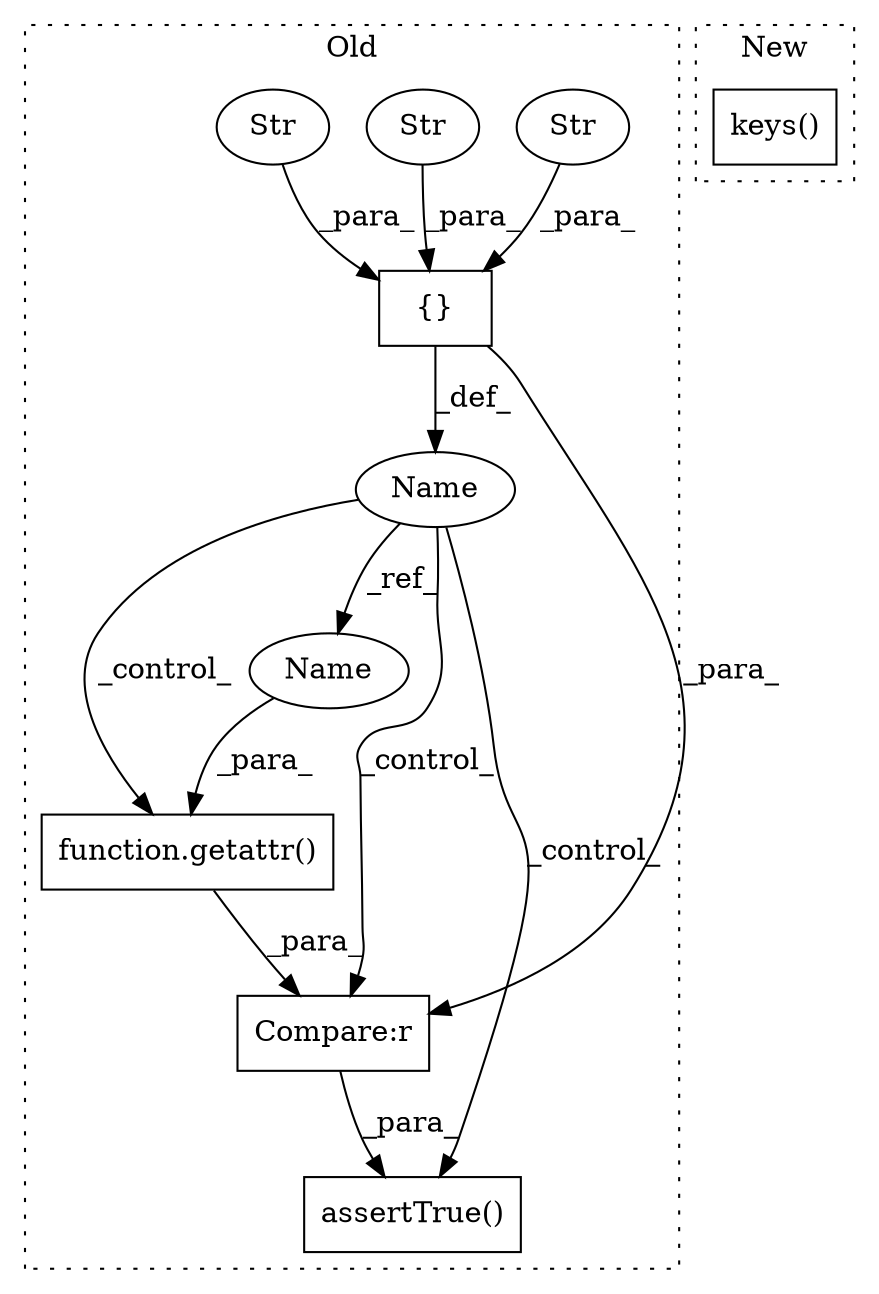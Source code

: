 digraph G {
subgraph cluster0 {
1 [label="assertTrue()" a="75" s="5810,5858" l="16,1" shape="box"];
3 [label="Name" a="87" s="5555" l="4" shape="ellipse"];
4 [label="function.getattr()" a="75" s="5830,5845" l="8,1" shape="box"];
5 [label="{}" a="59" s="5563,5785" l="14,0" shape="box"];
6 [label="Str" a="66" s="5727" l="11" shape="ellipse"];
7 [label="Str" a="66" s="5665" l="17" shape="ellipse"];
8 [label="Str" a="66" s="5577" l="10" shape="ellipse"];
9 [label="Compare:r" a="40" s="5826" l="32" shape="box"];
10 [label="Name" a="87" s="5841" l="4" shape="ellipse"];
label = "Old";
style="dotted";
}
subgraph cluster1 {
2 [label="keys()" a="75" s="5744" l="33" shape="box"];
label = "New";
style="dotted";
}
3 -> 1 [label="_control_"];
3 -> 9 [label="_control_"];
3 -> 4 [label="_control_"];
3 -> 10 [label="_ref_"];
4 -> 9 [label="_para_"];
5 -> 3 [label="_def_"];
5 -> 9 [label="_para_"];
6 -> 5 [label="_para_"];
7 -> 5 [label="_para_"];
8 -> 5 [label="_para_"];
9 -> 1 [label="_para_"];
10 -> 4 [label="_para_"];
}